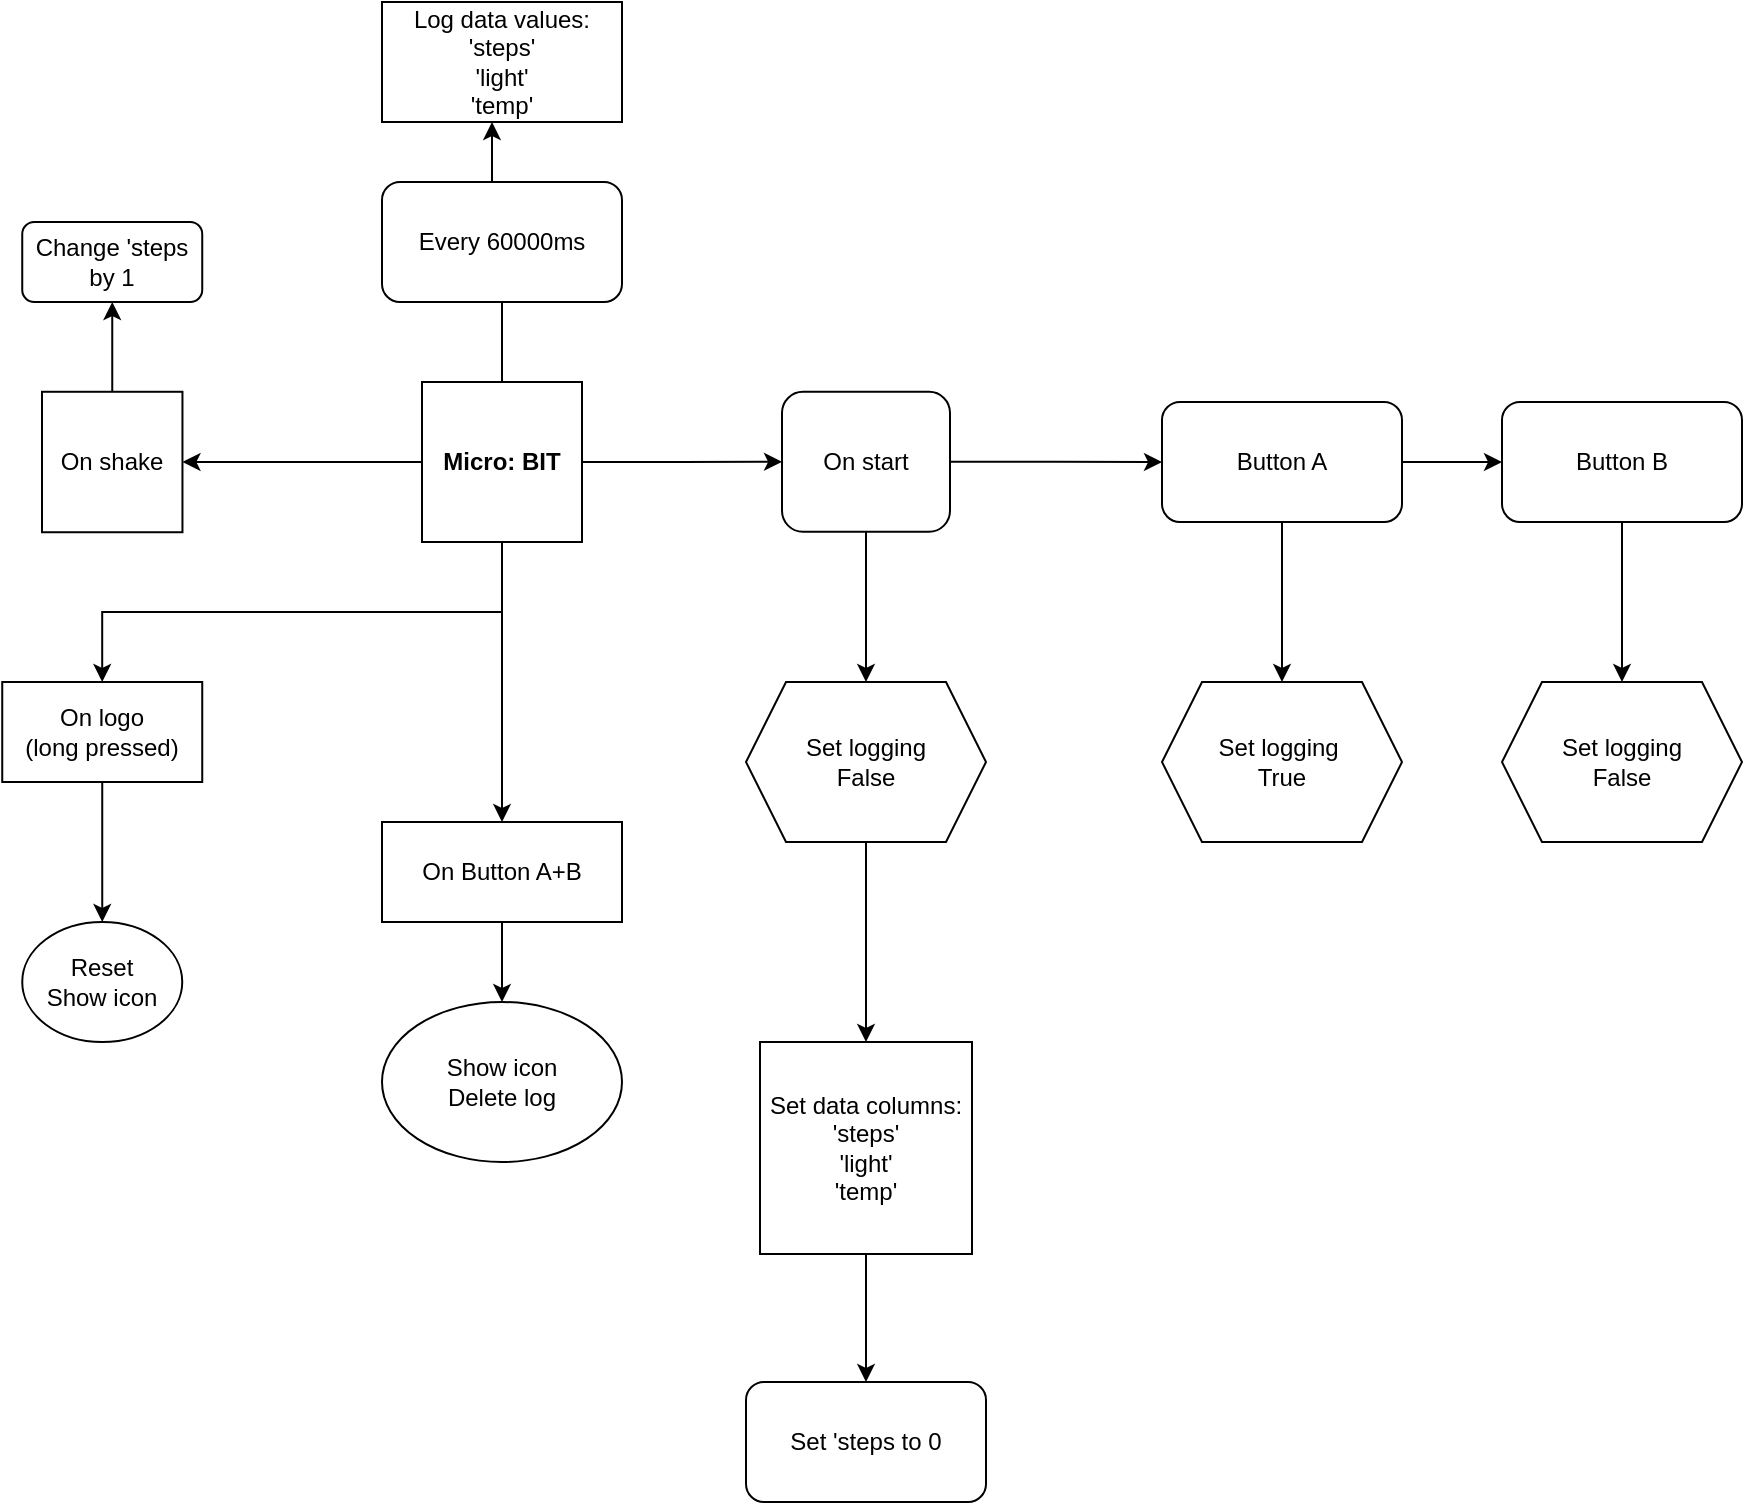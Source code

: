 <mxfile version="24.0.2" type="github">
  <diagram name="Page-1" id="WBJzUvjb3c6QTWCY7RXK">
    <mxGraphModel dx="1399" dy="671" grid="1" gridSize="10" guides="1" tooltips="1" connect="1" arrows="1" fold="1" page="1" pageScale="1" pageWidth="827" pageHeight="1169" math="0" shadow="0">
      <root>
        <mxCell id="0" />
        <mxCell id="1" parent="0" />
        <mxCell id="Zpy74kF_lbkjw1n7IcmR-1" style="edgeStyle=orthogonalEdgeStyle;rounded=0;orthogonalLoop=1;jettySize=auto;html=1;exitX=1;exitY=0.5;exitDx=0;exitDy=0;" edge="1" parent="1" source="Zpy74kF_lbkjw1n7IcmR-9">
          <mxGeometry relative="1" as="geometry">
            <mxPoint x="800" y="490" as="targetPoint" />
          </mxGeometry>
        </mxCell>
        <mxCell id="Zpy74kF_lbkjw1n7IcmR-17" style="edgeStyle=orthogonalEdgeStyle;rounded=0;orthogonalLoop=1;jettySize=auto;html=1;exitX=0.5;exitY=1;exitDx=0;exitDy=0;" edge="1" parent="1" source="9qxexZlfhN86WhuFcmZF-1" target="Zpy74kF_lbkjw1n7IcmR-18">
          <mxGeometry relative="1" as="geometry">
            <mxPoint x="470" y="600" as="targetPoint" />
          </mxGeometry>
        </mxCell>
        <mxCell id="Zpy74kF_lbkjw1n7IcmR-24" style="edgeStyle=orthogonalEdgeStyle;rounded=0;orthogonalLoop=1;jettySize=auto;html=1;exitX=0.5;exitY=1;exitDx=0;exitDy=0;" edge="1" parent="1" source="9qxexZlfhN86WhuFcmZF-1" target="Zpy74kF_lbkjw1n7IcmR-25">
          <mxGeometry relative="1" as="geometry">
            <mxPoint x="490" y="680" as="targetPoint" />
          </mxGeometry>
        </mxCell>
        <mxCell id="Zpy74kF_lbkjw1n7IcmR-28" style="edgeStyle=orthogonalEdgeStyle;rounded=0;orthogonalLoop=1;jettySize=auto;html=1;exitX=0.5;exitY=0;exitDx=0;exitDy=0;" edge="1" parent="1" source="9qxexZlfhN86WhuFcmZF-1">
          <mxGeometry relative="1" as="geometry">
            <mxPoint x="470" y="380.0" as="targetPoint" />
          </mxGeometry>
        </mxCell>
        <mxCell id="Zpy74kF_lbkjw1n7IcmR-38" style="edgeStyle=orthogonalEdgeStyle;rounded=0;orthogonalLoop=1;jettySize=auto;html=1;exitX=0;exitY=0.5;exitDx=0;exitDy=0;" edge="1" parent="1" source="9qxexZlfhN86WhuFcmZF-1" target="Zpy74kF_lbkjw1n7IcmR-39">
          <mxGeometry relative="1" as="geometry">
            <mxPoint x="380" y="489.769" as="targetPoint" />
          </mxGeometry>
        </mxCell>
        <mxCell id="9qxexZlfhN86WhuFcmZF-1" value="&lt;b&gt;Micro: BIT&lt;/b&gt;" style="whiteSpace=wrap;html=1;aspect=fixed;" parent="1" vertex="1">
          <mxGeometry x="430" y="450" width="80" height="80" as="geometry" />
        </mxCell>
        <mxCell id="Zpy74kF_lbkjw1n7IcmR-3" style="edgeStyle=orthogonalEdgeStyle;rounded=0;orthogonalLoop=1;jettySize=auto;html=1;exitX=0.5;exitY=1;exitDx=0;exitDy=0;" edge="1" parent="1" source="Zpy74kF_lbkjw1n7IcmR-2">
          <mxGeometry relative="1" as="geometry">
            <mxPoint x="860" y="600" as="targetPoint" />
          </mxGeometry>
        </mxCell>
        <mxCell id="Zpy74kF_lbkjw1n7IcmR-5" style="edgeStyle=orthogonalEdgeStyle;rounded=0;orthogonalLoop=1;jettySize=auto;html=1;exitX=1;exitY=0.5;exitDx=0;exitDy=0;" edge="1" parent="1" source="Zpy74kF_lbkjw1n7IcmR-2" target="Zpy74kF_lbkjw1n7IcmR-6">
          <mxGeometry relative="1" as="geometry">
            <mxPoint x="980" y="490" as="targetPoint" />
          </mxGeometry>
        </mxCell>
        <mxCell id="Zpy74kF_lbkjw1n7IcmR-2" value="Button A" style="rounded=1;whiteSpace=wrap;html=1;" vertex="1" parent="1">
          <mxGeometry x="800" y="460" width="120" height="60" as="geometry" />
        </mxCell>
        <mxCell id="Zpy74kF_lbkjw1n7IcmR-4" value="Set logging&amp;nbsp;&lt;div&gt;True&lt;/div&gt;" style="shape=hexagon;perimeter=hexagonPerimeter2;whiteSpace=wrap;html=1;fixedSize=1;" vertex="1" parent="1">
          <mxGeometry x="800" y="600" width="120" height="80" as="geometry" />
        </mxCell>
        <mxCell id="Zpy74kF_lbkjw1n7IcmR-7" style="edgeStyle=orthogonalEdgeStyle;rounded=0;orthogonalLoop=1;jettySize=auto;html=1;exitX=0.5;exitY=1;exitDx=0;exitDy=0;" edge="1" parent="1" source="Zpy74kF_lbkjw1n7IcmR-6" target="Zpy74kF_lbkjw1n7IcmR-8">
          <mxGeometry relative="1" as="geometry">
            <mxPoint x="1030" y="600" as="targetPoint" />
          </mxGeometry>
        </mxCell>
        <mxCell id="Zpy74kF_lbkjw1n7IcmR-6" value="Button B" style="rounded=1;whiteSpace=wrap;html=1;" vertex="1" parent="1">
          <mxGeometry x="970" y="460" width="120" height="60" as="geometry" />
        </mxCell>
        <mxCell id="Zpy74kF_lbkjw1n7IcmR-8" value="Set logging&lt;div&gt;False&lt;/div&gt;" style="shape=hexagon;perimeter=hexagonPerimeter2;whiteSpace=wrap;html=1;fixedSize=1;" vertex="1" parent="1">
          <mxGeometry x="970" y="600" width="120" height="80" as="geometry" />
        </mxCell>
        <mxCell id="Zpy74kF_lbkjw1n7IcmR-10" value="" style="edgeStyle=orthogonalEdgeStyle;rounded=0;orthogonalLoop=1;jettySize=auto;html=1;exitX=1;exitY=0.5;exitDx=0;exitDy=0;" edge="1" parent="1" source="9qxexZlfhN86WhuFcmZF-1" target="Zpy74kF_lbkjw1n7IcmR-9">
          <mxGeometry relative="1" as="geometry">
            <mxPoint x="800" y="490" as="targetPoint" />
            <mxPoint x="510" y="490" as="sourcePoint" />
          </mxGeometry>
        </mxCell>
        <mxCell id="Zpy74kF_lbkjw1n7IcmR-11" style="edgeStyle=orthogonalEdgeStyle;rounded=0;orthogonalLoop=1;jettySize=auto;html=1;exitX=0.5;exitY=1;exitDx=0;exitDy=0;" edge="1" parent="1" source="Zpy74kF_lbkjw1n7IcmR-9" target="Zpy74kF_lbkjw1n7IcmR-12">
          <mxGeometry relative="1" as="geometry">
            <mxPoint x="634" y="600" as="targetPoint" />
          </mxGeometry>
        </mxCell>
        <mxCell id="Zpy74kF_lbkjw1n7IcmR-9" value="On start" style="rounded=1;whiteSpace=wrap;html=1;" vertex="1" parent="1">
          <mxGeometry x="610" y="454.89" width="84" height="70" as="geometry" />
        </mxCell>
        <mxCell id="Zpy74kF_lbkjw1n7IcmR-14" style="edgeStyle=orthogonalEdgeStyle;rounded=0;orthogonalLoop=1;jettySize=auto;html=1;exitX=0.5;exitY=1;exitDx=0;exitDy=0;" edge="1" parent="1" source="Zpy74kF_lbkjw1n7IcmR-12" target="Zpy74kF_lbkjw1n7IcmR-15">
          <mxGeometry relative="1" as="geometry">
            <mxPoint x="634" y="775" as="targetPoint" />
          </mxGeometry>
        </mxCell>
        <mxCell id="Zpy74kF_lbkjw1n7IcmR-12" value="Set logging&lt;div&gt;False&lt;/div&gt;" style="shape=hexagon;perimeter=hexagonPerimeter2;whiteSpace=wrap;html=1;fixedSize=1;" vertex="1" parent="1">
          <mxGeometry x="592" y="600" width="120" height="80" as="geometry" />
        </mxCell>
        <mxCell id="Zpy74kF_lbkjw1n7IcmR-36" style="edgeStyle=orthogonalEdgeStyle;rounded=0;orthogonalLoop=1;jettySize=auto;html=1;exitX=0.5;exitY=1;exitDx=0;exitDy=0;" edge="1" parent="1" source="Zpy74kF_lbkjw1n7IcmR-15" target="Zpy74kF_lbkjw1n7IcmR-37">
          <mxGeometry relative="1" as="geometry">
            <mxPoint x="634.143" y="950" as="targetPoint" />
          </mxGeometry>
        </mxCell>
        <mxCell id="Zpy74kF_lbkjw1n7IcmR-15" value="Set data columns:&lt;div&gt;&lt;span style=&quot;background-color: initial;&quot;&gt;&#39;steps&#39;&lt;/span&gt;&lt;div&gt;&#39;light&#39;&lt;/div&gt;&lt;div&gt;&#39;temp&#39;&lt;/div&gt;&lt;/div&gt;" style="whiteSpace=wrap;html=1;aspect=fixed;" vertex="1" parent="1">
          <mxGeometry x="599" y="780" width="106" height="106" as="geometry" />
        </mxCell>
        <mxCell id="Zpy74kF_lbkjw1n7IcmR-19" style="edgeStyle=orthogonalEdgeStyle;rounded=0;orthogonalLoop=1;jettySize=auto;html=1;exitX=0.5;exitY=1;exitDx=0;exitDy=0;" edge="1" parent="1" source="Zpy74kF_lbkjw1n7IcmR-18" target="Zpy74kF_lbkjw1n7IcmR-20">
          <mxGeometry relative="1" as="geometry">
            <mxPoint x="470" y="710" as="targetPoint" />
          </mxGeometry>
        </mxCell>
        <mxCell id="Zpy74kF_lbkjw1n7IcmR-18" value="On logo&lt;div&gt;(long pressed)&lt;/div&gt;" style="rounded=0;whiteSpace=wrap;html=1;" vertex="1" parent="1">
          <mxGeometry x="220.12" y="600" width="100" height="50" as="geometry" />
        </mxCell>
        <mxCell id="Zpy74kF_lbkjw1n7IcmR-20" value="Reset&lt;div&gt;Show icon&lt;/div&gt;" style="ellipse;whiteSpace=wrap;html=1;" vertex="1" parent="1">
          <mxGeometry x="230.12" y="720" width="80" height="60" as="geometry" />
        </mxCell>
        <mxCell id="Zpy74kF_lbkjw1n7IcmR-45" style="edgeStyle=orthogonalEdgeStyle;rounded=0;orthogonalLoop=1;jettySize=auto;html=1;exitX=0.5;exitY=1;exitDx=0;exitDy=0;entryX=0.5;entryY=0;entryDx=0;entryDy=0;" edge="1" parent="1" source="Zpy74kF_lbkjw1n7IcmR-25" target="Zpy74kF_lbkjw1n7IcmR-27">
          <mxGeometry relative="1" as="geometry" />
        </mxCell>
        <mxCell id="Zpy74kF_lbkjw1n7IcmR-25" value="On Button A+B" style="rounded=0;whiteSpace=wrap;html=1;" vertex="1" parent="1">
          <mxGeometry x="410" y="670" width="120" height="50" as="geometry" />
        </mxCell>
        <mxCell id="Zpy74kF_lbkjw1n7IcmR-27" value="Show icon&lt;div&gt;Delete log&lt;/div&gt;" style="ellipse;whiteSpace=wrap;html=1;" vertex="1" parent="1">
          <mxGeometry x="410" y="760" width="120" height="80" as="geometry" />
        </mxCell>
        <mxCell id="Zpy74kF_lbkjw1n7IcmR-32" style="edgeStyle=orthogonalEdgeStyle;rounded=0;orthogonalLoop=1;jettySize=auto;html=1;exitX=0.5;exitY=0;exitDx=0;exitDy=0;" edge="1" parent="1" source="Zpy74kF_lbkjw1n7IcmR-30">
          <mxGeometry relative="1" as="geometry">
            <mxPoint x="465" y="320.0" as="targetPoint" />
          </mxGeometry>
        </mxCell>
        <mxCell id="Zpy74kF_lbkjw1n7IcmR-30" value="Every 60000ms" style="rounded=1;whiteSpace=wrap;html=1;" vertex="1" parent="1">
          <mxGeometry x="410" y="350" width="120" height="60" as="geometry" />
        </mxCell>
        <mxCell id="Zpy74kF_lbkjw1n7IcmR-34" value="Log data values:&lt;div&gt;&#39;steps&#39;&lt;/div&gt;&lt;div&gt;&#39;light&#39;&lt;/div&gt;&lt;div&gt;&#39;temp&#39;&lt;/div&gt;" style="rounded=0;whiteSpace=wrap;html=1;" vertex="1" parent="1">
          <mxGeometry x="410" y="260" width="120" height="60" as="geometry" />
        </mxCell>
        <mxCell id="Zpy74kF_lbkjw1n7IcmR-37" value="Set &#39;steps to 0" style="rounded=1;whiteSpace=wrap;html=1;" vertex="1" parent="1">
          <mxGeometry x="592.003" y="950" width="120" height="60" as="geometry" />
        </mxCell>
        <mxCell id="Zpy74kF_lbkjw1n7IcmR-44" style="edgeStyle=orthogonalEdgeStyle;rounded=0;orthogonalLoop=1;jettySize=auto;html=1;exitX=0.5;exitY=0;exitDx=0;exitDy=0;entryX=0.5;entryY=1;entryDx=0;entryDy=0;" edge="1" parent="1" source="Zpy74kF_lbkjw1n7IcmR-39" target="Zpy74kF_lbkjw1n7IcmR-41">
          <mxGeometry relative="1" as="geometry" />
        </mxCell>
        <mxCell id="Zpy74kF_lbkjw1n7IcmR-39" value="On shake" style="whiteSpace=wrap;html=1;aspect=fixed;" vertex="1" parent="1">
          <mxGeometry x="240" y="454.89" width="70.23" height="70.23" as="geometry" />
        </mxCell>
        <mxCell id="Zpy74kF_lbkjw1n7IcmR-41" value="Change &#39;steps by 1" style="rounded=1;whiteSpace=wrap;html=1;" vertex="1" parent="1">
          <mxGeometry x="230.12" y="370" width="90" height="40" as="geometry" />
        </mxCell>
      </root>
    </mxGraphModel>
  </diagram>
</mxfile>
